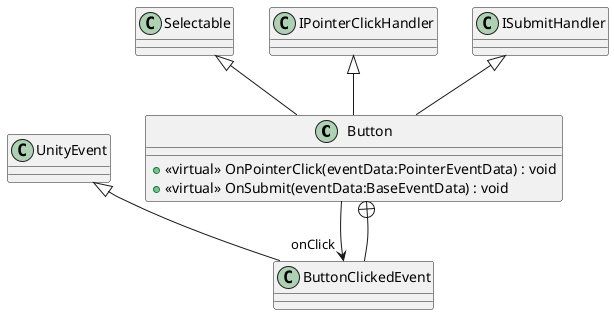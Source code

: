 @startuml
class Button {
    + <<virtual>> OnPointerClick(eventData:PointerEventData) : void
    + <<virtual>> OnSubmit(eventData:BaseEventData) : void
}
class ButtonClickedEvent {
}
Selectable <|-- Button
IPointerClickHandler <|-- Button
ISubmitHandler <|-- Button
Button --> "onClick" ButtonClickedEvent
Button +-- ButtonClickedEvent
UnityEvent <|-- ButtonClickedEvent
@enduml
